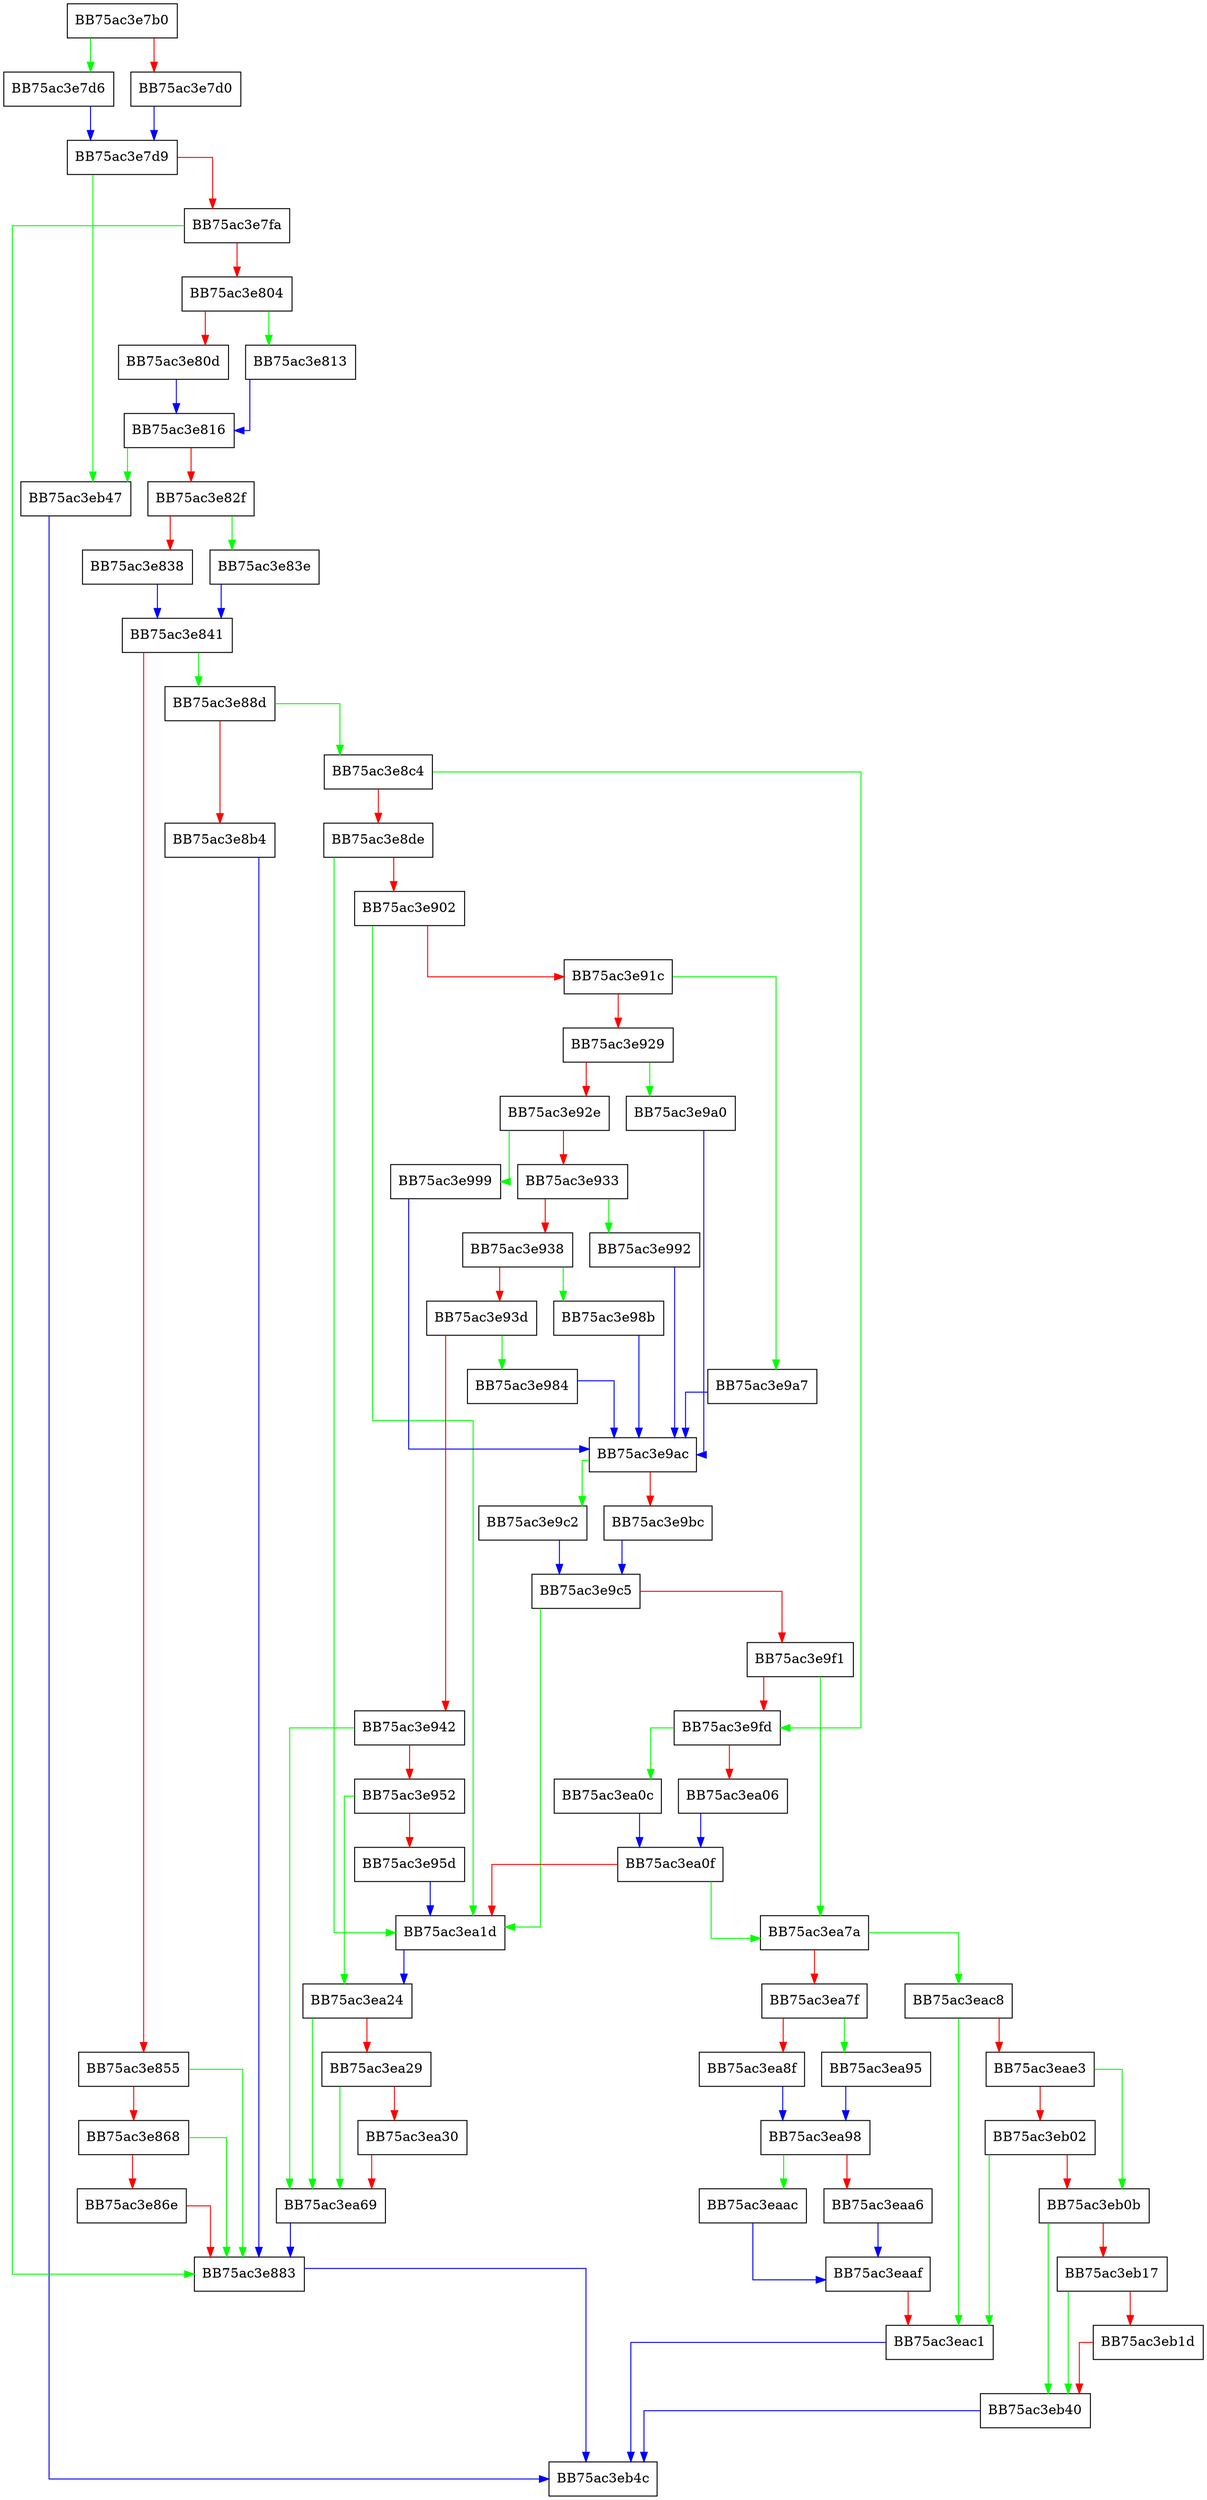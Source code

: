digraph OpenFile {
  node [shape="box"];
  graph [splines=ortho];
  BB75ac3e7b0 -> BB75ac3e7d6 [color="green"];
  BB75ac3e7b0 -> BB75ac3e7d0 [color="red"];
  BB75ac3e7d0 -> BB75ac3e7d9 [color="blue"];
  BB75ac3e7d6 -> BB75ac3e7d9 [color="blue"];
  BB75ac3e7d9 -> BB75ac3eb47 [color="green"];
  BB75ac3e7d9 -> BB75ac3e7fa [color="red"];
  BB75ac3e7fa -> BB75ac3e883 [color="green"];
  BB75ac3e7fa -> BB75ac3e804 [color="red"];
  BB75ac3e804 -> BB75ac3e813 [color="green"];
  BB75ac3e804 -> BB75ac3e80d [color="red"];
  BB75ac3e80d -> BB75ac3e816 [color="blue"];
  BB75ac3e813 -> BB75ac3e816 [color="blue"];
  BB75ac3e816 -> BB75ac3eb47 [color="green"];
  BB75ac3e816 -> BB75ac3e82f [color="red"];
  BB75ac3e82f -> BB75ac3e83e [color="green"];
  BB75ac3e82f -> BB75ac3e838 [color="red"];
  BB75ac3e838 -> BB75ac3e841 [color="blue"];
  BB75ac3e83e -> BB75ac3e841 [color="blue"];
  BB75ac3e841 -> BB75ac3e88d [color="green"];
  BB75ac3e841 -> BB75ac3e855 [color="red"];
  BB75ac3e855 -> BB75ac3e883 [color="green"];
  BB75ac3e855 -> BB75ac3e868 [color="red"];
  BB75ac3e868 -> BB75ac3e883 [color="green"];
  BB75ac3e868 -> BB75ac3e86e [color="red"];
  BB75ac3e86e -> BB75ac3e883 [color="red"];
  BB75ac3e883 -> BB75ac3eb4c [color="blue"];
  BB75ac3e88d -> BB75ac3e8c4 [color="green"];
  BB75ac3e88d -> BB75ac3e8b4 [color="red"];
  BB75ac3e8b4 -> BB75ac3e883 [color="blue"];
  BB75ac3e8c4 -> BB75ac3e9fd [color="green"];
  BB75ac3e8c4 -> BB75ac3e8de [color="red"];
  BB75ac3e8de -> BB75ac3ea1d [color="green"];
  BB75ac3e8de -> BB75ac3e902 [color="red"];
  BB75ac3e902 -> BB75ac3ea1d [color="green"];
  BB75ac3e902 -> BB75ac3e91c [color="red"];
  BB75ac3e91c -> BB75ac3e9a7 [color="green"];
  BB75ac3e91c -> BB75ac3e929 [color="red"];
  BB75ac3e929 -> BB75ac3e9a0 [color="green"];
  BB75ac3e929 -> BB75ac3e92e [color="red"];
  BB75ac3e92e -> BB75ac3e999 [color="green"];
  BB75ac3e92e -> BB75ac3e933 [color="red"];
  BB75ac3e933 -> BB75ac3e992 [color="green"];
  BB75ac3e933 -> BB75ac3e938 [color="red"];
  BB75ac3e938 -> BB75ac3e98b [color="green"];
  BB75ac3e938 -> BB75ac3e93d [color="red"];
  BB75ac3e93d -> BB75ac3e984 [color="green"];
  BB75ac3e93d -> BB75ac3e942 [color="red"];
  BB75ac3e942 -> BB75ac3ea69 [color="green"];
  BB75ac3e942 -> BB75ac3e952 [color="red"];
  BB75ac3e952 -> BB75ac3ea24 [color="green"];
  BB75ac3e952 -> BB75ac3e95d [color="red"];
  BB75ac3e95d -> BB75ac3ea1d [color="blue"];
  BB75ac3e984 -> BB75ac3e9ac [color="blue"];
  BB75ac3e98b -> BB75ac3e9ac [color="blue"];
  BB75ac3e992 -> BB75ac3e9ac [color="blue"];
  BB75ac3e999 -> BB75ac3e9ac [color="blue"];
  BB75ac3e9a0 -> BB75ac3e9ac [color="blue"];
  BB75ac3e9a7 -> BB75ac3e9ac [color="blue"];
  BB75ac3e9ac -> BB75ac3e9c2 [color="green"];
  BB75ac3e9ac -> BB75ac3e9bc [color="red"];
  BB75ac3e9bc -> BB75ac3e9c5 [color="blue"];
  BB75ac3e9c2 -> BB75ac3e9c5 [color="blue"];
  BB75ac3e9c5 -> BB75ac3ea1d [color="green"];
  BB75ac3e9c5 -> BB75ac3e9f1 [color="red"];
  BB75ac3e9f1 -> BB75ac3ea7a [color="green"];
  BB75ac3e9f1 -> BB75ac3e9fd [color="red"];
  BB75ac3e9fd -> BB75ac3ea0c [color="green"];
  BB75ac3e9fd -> BB75ac3ea06 [color="red"];
  BB75ac3ea06 -> BB75ac3ea0f [color="blue"];
  BB75ac3ea0c -> BB75ac3ea0f [color="blue"];
  BB75ac3ea0f -> BB75ac3ea7a [color="green"];
  BB75ac3ea0f -> BB75ac3ea1d [color="red"];
  BB75ac3ea1d -> BB75ac3ea24 [color="blue"];
  BB75ac3ea24 -> BB75ac3ea69 [color="green"];
  BB75ac3ea24 -> BB75ac3ea29 [color="red"];
  BB75ac3ea29 -> BB75ac3ea69 [color="green"];
  BB75ac3ea29 -> BB75ac3ea30 [color="red"];
  BB75ac3ea30 -> BB75ac3ea69 [color="red"];
  BB75ac3ea69 -> BB75ac3e883 [color="blue"];
  BB75ac3ea7a -> BB75ac3eac8 [color="green"];
  BB75ac3ea7a -> BB75ac3ea7f [color="red"];
  BB75ac3ea7f -> BB75ac3ea95 [color="green"];
  BB75ac3ea7f -> BB75ac3ea8f [color="red"];
  BB75ac3ea8f -> BB75ac3ea98 [color="blue"];
  BB75ac3ea95 -> BB75ac3ea98 [color="blue"];
  BB75ac3ea98 -> BB75ac3eaac [color="green"];
  BB75ac3ea98 -> BB75ac3eaa6 [color="red"];
  BB75ac3eaa6 -> BB75ac3eaaf [color="blue"];
  BB75ac3eaac -> BB75ac3eaaf [color="blue"];
  BB75ac3eaaf -> BB75ac3eac1 [color="red"];
  BB75ac3eac1 -> BB75ac3eb4c [color="blue"];
  BB75ac3eac8 -> BB75ac3eac1 [color="green"];
  BB75ac3eac8 -> BB75ac3eae3 [color="red"];
  BB75ac3eae3 -> BB75ac3eb0b [color="green"];
  BB75ac3eae3 -> BB75ac3eb02 [color="red"];
  BB75ac3eb02 -> BB75ac3eac1 [color="green"];
  BB75ac3eb02 -> BB75ac3eb0b [color="red"];
  BB75ac3eb0b -> BB75ac3eb40 [color="green"];
  BB75ac3eb0b -> BB75ac3eb17 [color="red"];
  BB75ac3eb17 -> BB75ac3eb40 [color="green"];
  BB75ac3eb17 -> BB75ac3eb1d [color="red"];
  BB75ac3eb1d -> BB75ac3eb40 [color="red"];
  BB75ac3eb40 -> BB75ac3eb4c [color="blue"];
  BB75ac3eb47 -> BB75ac3eb4c [color="blue"];
}